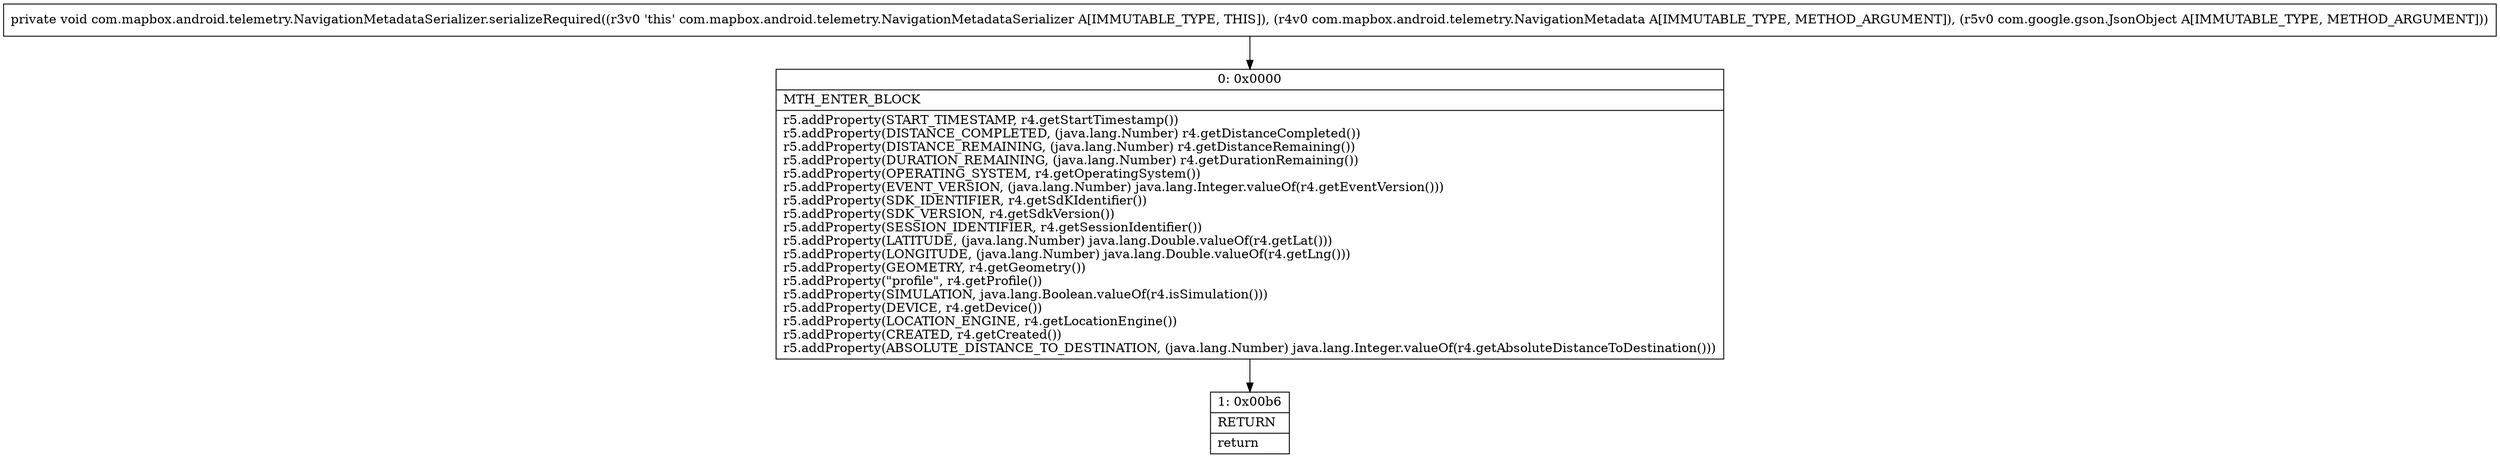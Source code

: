 digraph "CFG forcom.mapbox.android.telemetry.NavigationMetadataSerializer.serializeRequired(Lcom\/mapbox\/android\/telemetry\/NavigationMetadata;Lcom\/google\/gson\/JsonObject;)V" {
Node_0 [shape=record,label="{0\:\ 0x0000|MTH_ENTER_BLOCK\l|r5.addProperty(START_TIMESTAMP, r4.getStartTimestamp())\lr5.addProperty(DISTANCE_COMPLETED, (java.lang.Number) r4.getDistanceCompleted())\lr5.addProperty(DISTANCE_REMAINING, (java.lang.Number) r4.getDistanceRemaining())\lr5.addProperty(DURATION_REMAINING, (java.lang.Number) r4.getDurationRemaining())\lr5.addProperty(OPERATING_SYSTEM, r4.getOperatingSystem())\lr5.addProperty(EVENT_VERSION, (java.lang.Number) java.lang.Integer.valueOf(r4.getEventVersion()))\lr5.addProperty(SDK_IDENTIFIER, r4.getSdKIdentifier())\lr5.addProperty(SDK_VERSION, r4.getSdkVersion())\lr5.addProperty(SESSION_IDENTIFIER, r4.getSessionIdentifier())\lr5.addProperty(LATITUDE, (java.lang.Number) java.lang.Double.valueOf(r4.getLat()))\lr5.addProperty(LONGITUDE, (java.lang.Number) java.lang.Double.valueOf(r4.getLng()))\lr5.addProperty(GEOMETRY, r4.getGeometry())\lr5.addProperty(\"profile\", r4.getProfile())\lr5.addProperty(SIMULATION, java.lang.Boolean.valueOf(r4.isSimulation()))\lr5.addProperty(DEVICE, r4.getDevice())\lr5.addProperty(LOCATION_ENGINE, r4.getLocationEngine())\lr5.addProperty(CREATED, r4.getCreated())\lr5.addProperty(ABSOLUTE_DISTANCE_TO_DESTINATION, (java.lang.Number) java.lang.Integer.valueOf(r4.getAbsoluteDistanceToDestination()))\l}"];
Node_1 [shape=record,label="{1\:\ 0x00b6|RETURN\l|return\l}"];
MethodNode[shape=record,label="{private void com.mapbox.android.telemetry.NavigationMetadataSerializer.serializeRequired((r3v0 'this' com.mapbox.android.telemetry.NavigationMetadataSerializer A[IMMUTABLE_TYPE, THIS]), (r4v0 com.mapbox.android.telemetry.NavigationMetadata A[IMMUTABLE_TYPE, METHOD_ARGUMENT]), (r5v0 com.google.gson.JsonObject A[IMMUTABLE_TYPE, METHOD_ARGUMENT])) }"];
MethodNode -> Node_0;
Node_0 -> Node_1;
}


